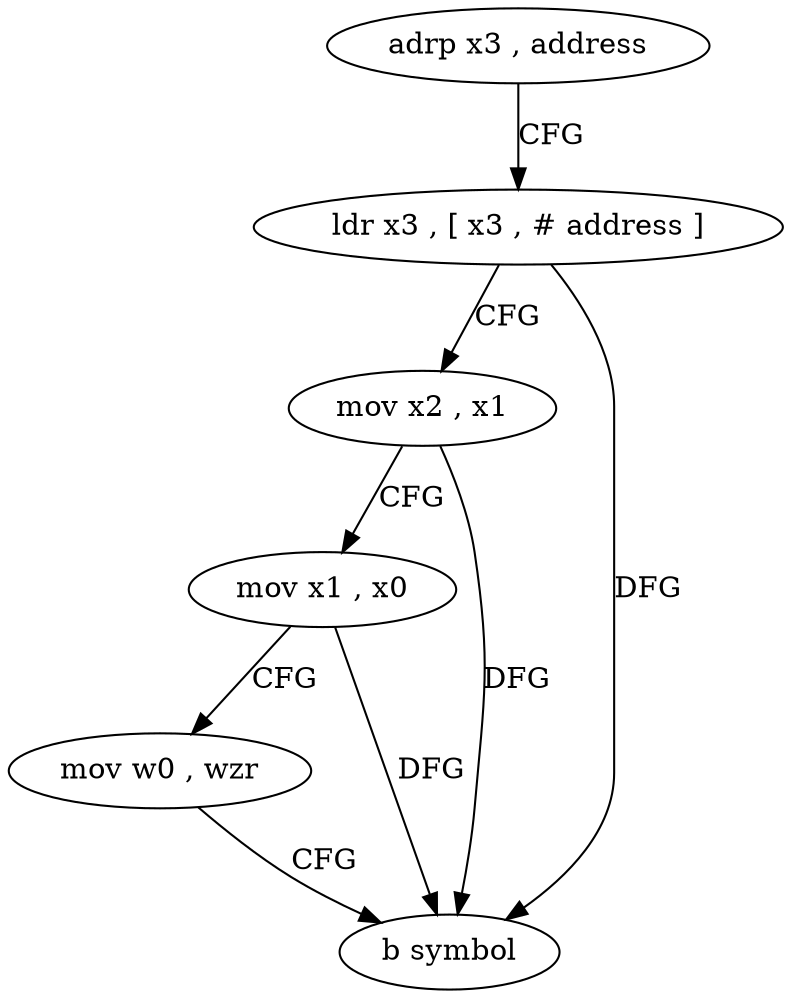 digraph "func" {
"4227848" [label = "adrp x3 , address" ]
"4227852" [label = "ldr x3 , [ x3 , # address ]" ]
"4227856" [label = "mov x2 , x1" ]
"4227860" [label = "mov x1 , x0" ]
"4227864" [label = "mov w0 , wzr" ]
"4227868" [label = "b symbol" ]
"4227848" -> "4227852" [ label = "CFG" ]
"4227852" -> "4227856" [ label = "CFG" ]
"4227852" -> "4227868" [ label = "DFG" ]
"4227856" -> "4227860" [ label = "CFG" ]
"4227856" -> "4227868" [ label = "DFG" ]
"4227860" -> "4227864" [ label = "CFG" ]
"4227860" -> "4227868" [ label = "DFG" ]
"4227864" -> "4227868" [ label = "CFG" ]
}
